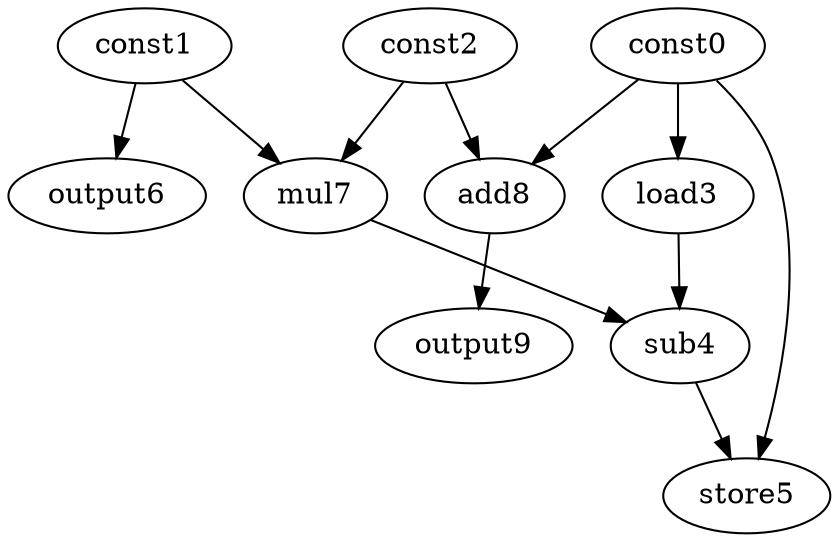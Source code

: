 digraph G { 
const0[opcode=const]; 
const1[opcode=const]; 
const2[opcode=const]; 
load3[opcode=load]; 
sub4[opcode=sub]; 
store5[opcode=store]; 
output6[opcode=output]; 
mul7[opcode=mul]; 
add8[opcode=add]; 
output9[opcode=output]; 
const0->load3[operand=0];
const1->output6[operand=0];
const1->mul7[operand=0];
const2->mul7[operand=1];
const0->add8[operand=0];
const2->add8[operand=1];
mul7->sub4[operand=0];
load3->sub4[operand=1];
add8->output9[operand=0];
const0->store5[operand=0];
sub4->store5[operand=1];
}
